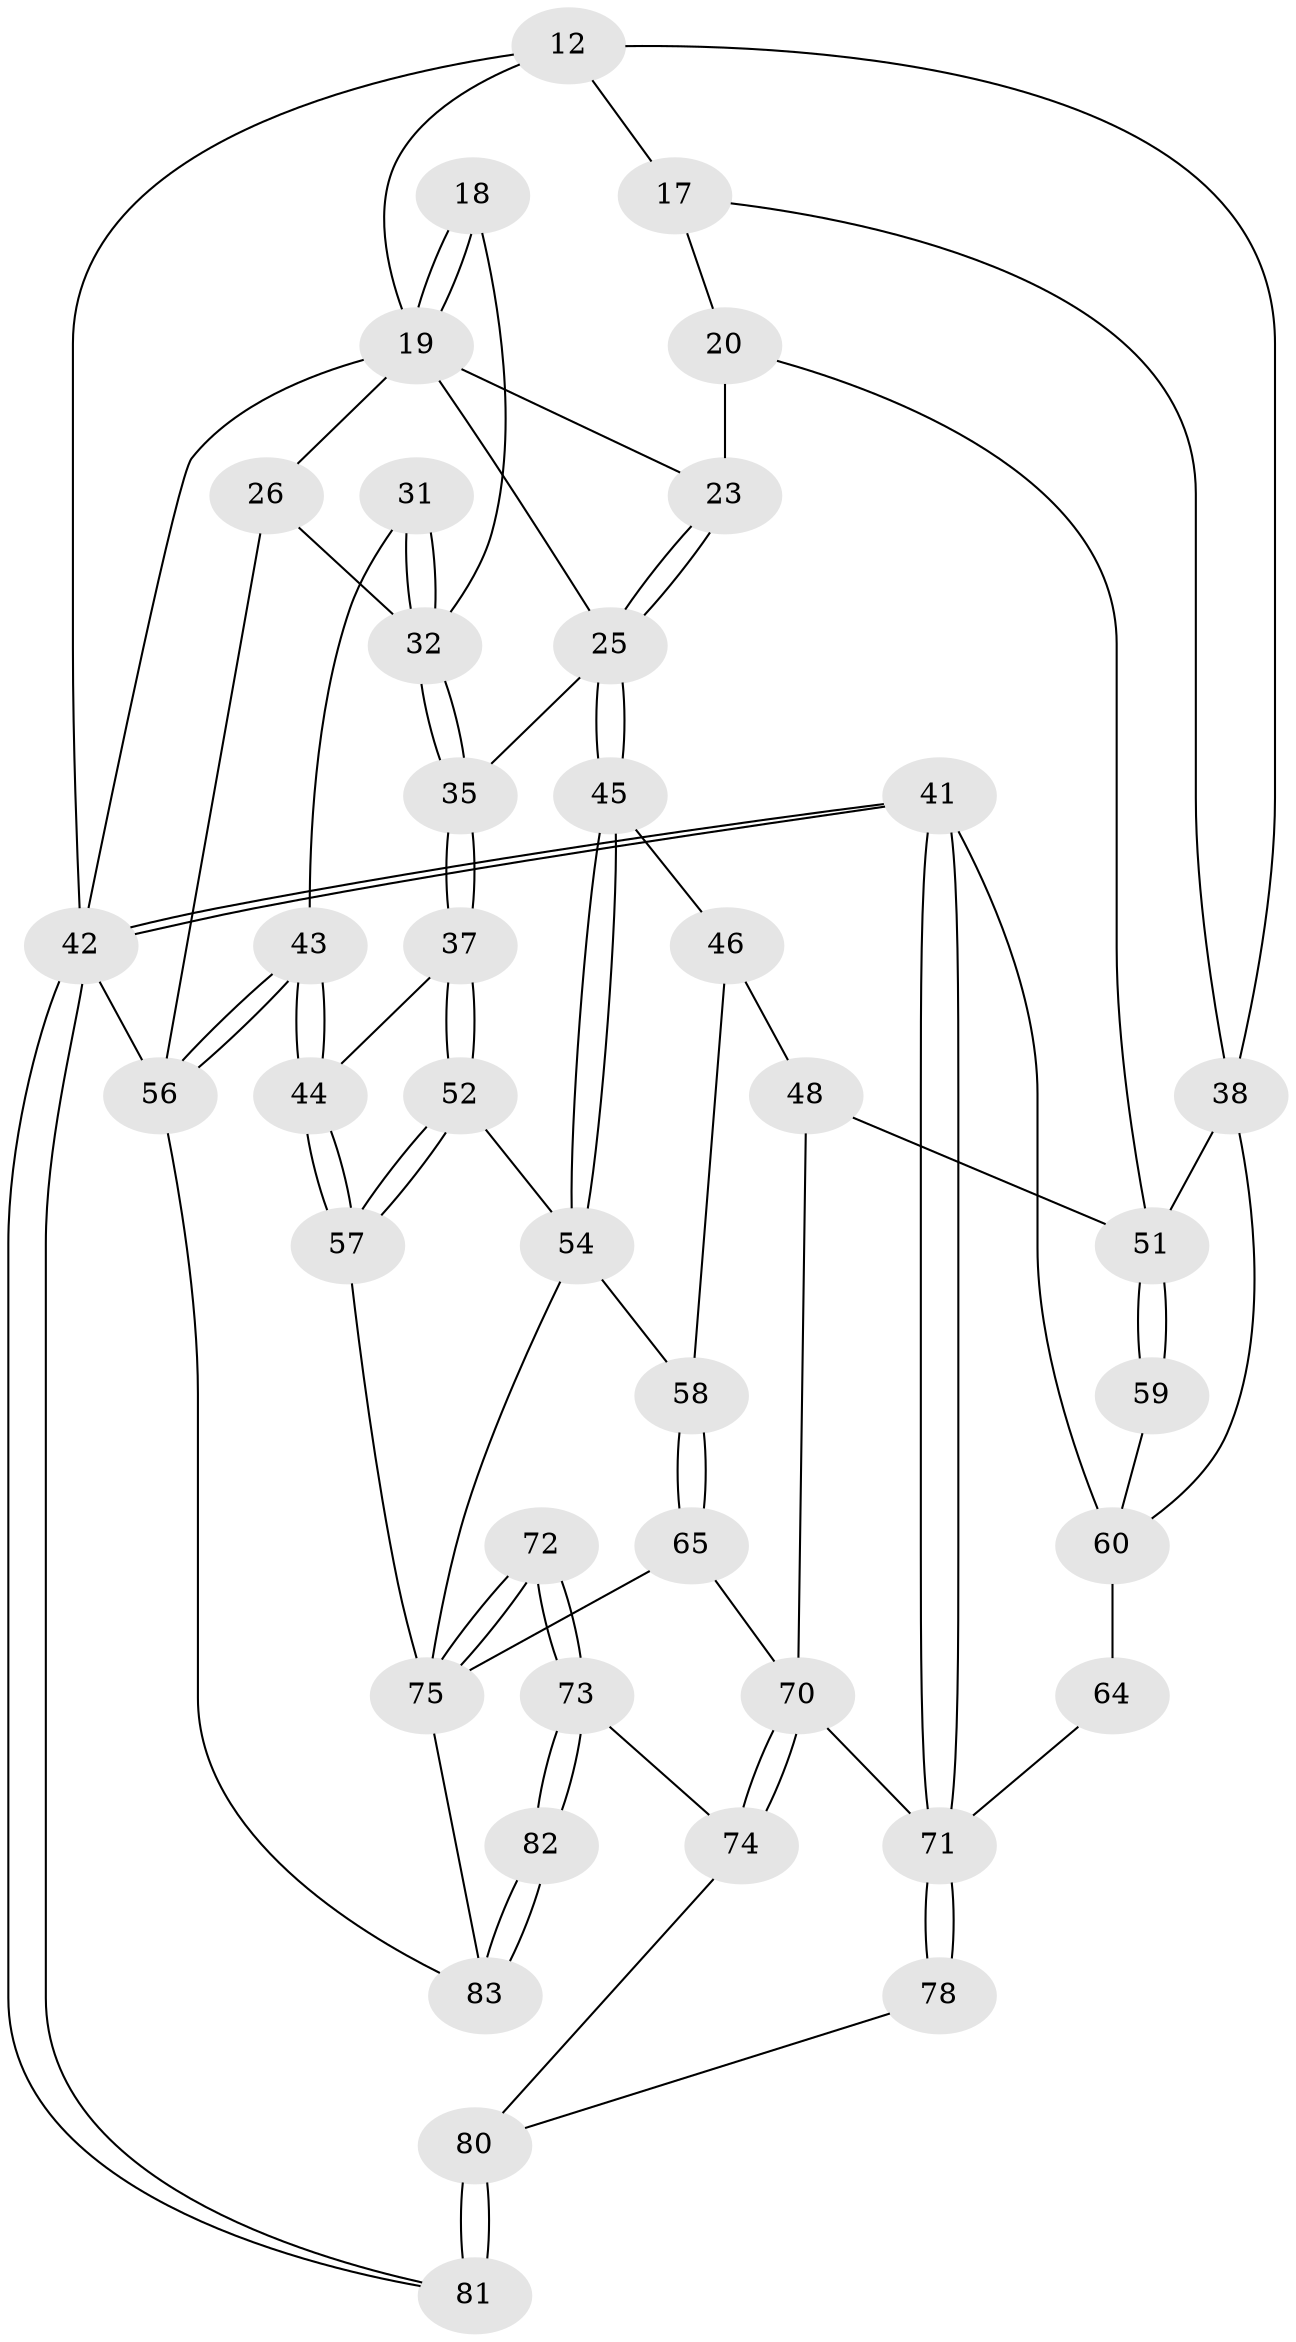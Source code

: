 // original degree distribution, {3: 0.024096385542168676, 4: 0.2891566265060241, 6: 0.25301204819277107, 5: 0.43373493975903615}
// Generated by graph-tools (version 1.1) at 2025/00/03/09/25 05:00:00]
// undirected, 41 vertices, 90 edges
graph export_dot {
graph [start="1"]
  node [color=gray90,style=filled];
  12 [pos="+0.3263540273464495+0.015922633284855183",super="+7+11"];
  17 [pos="+0.23271030582642413+0.17227338910178158",super="+16"];
  18 [pos="+0.5988781590141685+0.2877350348736464"];
  19 [pos="+0.5922545679614323+0.29895369639179303",super="+13+9"];
  20 [pos="+0.31011837301800566+0.3964942489099024",super="+15"];
  23 [pos="+0.39258769844132413+0.40786888902452983",super="+14"];
  25 [pos="+0.4044041254047746+0.41109129761709795",super="+24"];
  26 [pos="+0.8682953885572727+0.16716209294488135"];
  31 [pos="+0.8215135025809135+0.30622259112797473"];
  32 [pos="+0.6843347017896545+0.4373942263013422",super="+28+27"];
  35 [pos="+0.6766828451776888+0.4463878309396072"];
  37 [pos="+0.681589664361805+0.4536121744374414"];
  38 [pos="+0+0.4337212855356944",super="+30"];
  41 [pos="+0+1"];
  42 [pos="+0+1",super="+4+2"];
  43 [pos="+1+0.7193387015229555",super="+34"];
  44 [pos="+0.9509454982922677+0.6873243145012148",super="+36"];
  45 [pos="+0.4310277255791699+0.5065269378398944"];
  46 [pos="+0.4306692088309584+0.5609009211377111"];
  48 [pos="+0.25882298448727953+0.6980747140725428",super="+47"];
  51 [pos="+0.07938171058899214+0.5018442791550773",super="+50+49"];
  52 [pos="+0.6807948528367443+0.4674674894666827"];
  54 [pos="+0.6236855850900778+0.6262792851732845",super="+53"];
  56 [pos="+1+0.8340993142040746",super="+55"];
  57 [pos="+0.9456666261610165+0.6883323159528976"];
  58 [pos="+0.5382555403543066+0.6703726754059444"];
  59 [pos="+0.07181882092923964+0.6698516240277832"];
  60 [pos="+0.0540945445222731+0.685727868059329",super="+39+40"];
  64 [pos="+0.07940295448514034+0.7752208238947967"];
  65 [pos="+0.4737271619095252+0.7481952681220051"];
  70 [pos="+0.3562860851929508+0.9039624999860746",super="+61+66"];
  71 [pos="+0+1",super="+63+62"];
  72 [pos="+0.5760979580491947+0.9370719701504311"];
  73 [pos="+0.5096553780887239+1"];
  74 [pos="+0.45590022022560733+1"];
  75 [pos="+0.7844127146898229+0.8660579343854725",super="+69+68"];
  78 [pos="+0.1730590556473782+0.8309532026216561"];
  80 [pos="+0.20104433039197386+0.9039914842919371",super="+79"];
  81 [pos="+0+1"];
  82 [pos="+0.5380759436757208+1"];
  83 [pos="+0.8289703820039913+1",super="+76+77"];
  12 -- 42 [weight=2];
  12 -- 17 [weight=2];
  12 -- 19;
  12 -- 38;
  17 -- 20;
  17 -- 38;
  18 -- 19 [weight=2];
  18 -- 19;
  18 -- 32;
  19 -- 23;
  19 -- 26;
  19 -- 42 [weight=2];
  19 -- 25;
  20 -- 23 [weight=2];
  20 -- 51;
  23 -- 25;
  23 -- 25;
  25 -- 45;
  25 -- 45;
  25 -- 35;
  26 -- 32;
  26 -- 56;
  31 -- 32 [weight=2];
  31 -- 32;
  31 -- 43;
  32 -- 35;
  32 -- 35;
  35 -- 37;
  35 -- 37;
  37 -- 52;
  37 -- 52;
  37 -- 44;
  38 -- 51 [weight=2];
  38 -- 60;
  41 -- 42;
  41 -- 42;
  41 -- 71;
  41 -- 71;
  41 -- 60;
  42 -- 81;
  42 -- 81;
  42 -- 56 [weight=2];
  43 -- 44 [weight=2];
  43 -- 44;
  43 -- 56 [weight=2];
  43 -- 56;
  44 -- 57;
  44 -- 57;
  45 -- 46;
  45 -- 54;
  45 -- 54;
  46 -- 58;
  46 -- 48;
  48 -- 70 [weight=2];
  48 -- 51;
  51 -- 59 [weight=2];
  51 -- 59;
  52 -- 57;
  52 -- 57;
  52 -- 54;
  54 -- 58;
  54 -- 75;
  56 -- 83 [weight=2];
  57 -- 75;
  58 -- 65;
  58 -- 65;
  59 -- 60;
  60 -- 64 [weight=2];
  64 -- 71;
  65 -- 70;
  65 -- 75;
  70 -- 74;
  70 -- 74;
  70 -- 71;
  71 -- 78 [weight=2];
  71 -- 78;
  72 -- 73;
  72 -- 73;
  72 -- 75 [weight=2];
  72 -- 75;
  73 -- 74;
  73 -- 82;
  73 -- 82;
  74 -- 80;
  75 -- 83;
  78 -- 80;
  80 -- 81 [weight=2];
  80 -- 81;
  82 -- 83 [weight=2];
  82 -- 83;
}

